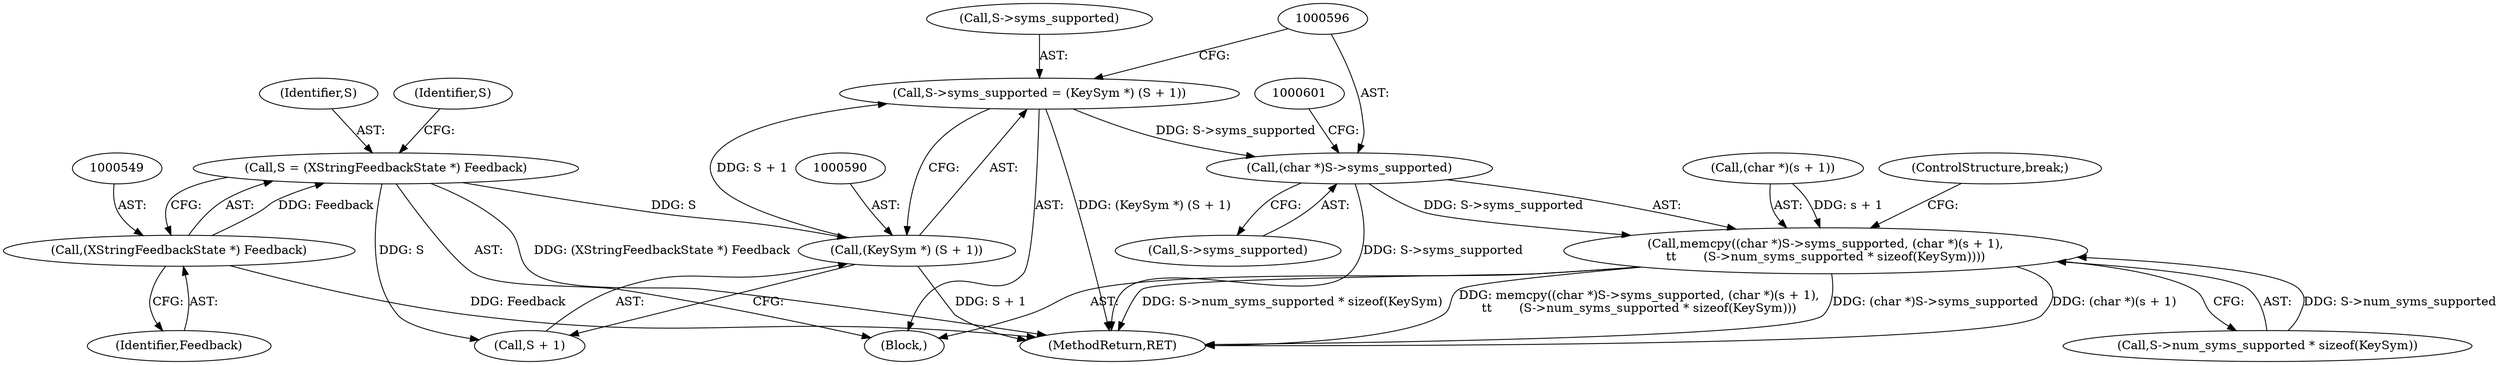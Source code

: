 digraph "0_libXi_19a9cd607de73947fcfb104682f203ffe4e1f4e5_1@pointer" {
"1000595" [label="(Call,(char *)S->syms_supported)"];
"1000585" [label="(Call,S->syms_supported = (KeySym *) (S + 1))"];
"1000589" [label="(Call,(KeySym *) (S + 1))"];
"1000546" [label="(Call,S = (XStringFeedbackState *) Feedback)"];
"1000548" [label="(Call,(XStringFeedbackState *) Feedback)"];
"1000594" [label="(Call,memcpy((char *)S->syms_supported, (char *)(s + 1),\n\t\t       (S->num_syms_supported * sizeof(KeySym))))"];
"1000600" [label="(Call,(char *)(s + 1))"];
"1000547" [label="(Identifier,S)"];
"1000585" [label="(Call,S->syms_supported = (KeySym *) (S + 1))"];
"1000611" [label="(ControlStructure,break;)"];
"1000594" [label="(Call,memcpy((char *)S->syms_supported, (char *)(s + 1),\n\t\t       (S->num_syms_supported * sizeof(KeySym))))"];
"1000589" [label="(Call,(KeySym *) (S + 1))"];
"1000591" [label="(Call,S + 1)"];
"1000597" [label="(Call,S->syms_supported)"];
"1000538" [label="(Block,)"];
"1000737" [label="(MethodReturn,RET)"];
"1000550" [label="(Identifier,Feedback)"];
"1000548" [label="(Call,(XStringFeedbackState *) Feedback)"];
"1000586" [label="(Call,S->syms_supported)"];
"1000546" [label="(Call,S = (XStringFeedbackState *) Feedback)"];
"1000595" [label="(Call,(char *)S->syms_supported)"];
"1000605" [label="(Call,S->num_syms_supported * sizeof(KeySym))"];
"1000553" [label="(Identifier,S)"];
"1000595" -> "1000594"  [label="AST: "];
"1000595" -> "1000597"  [label="CFG: "];
"1000596" -> "1000595"  [label="AST: "];
"1000597" -> "1000595"  [label="AST: "];
"1000601" -> "1000595"  [label="CFG: "];
"1000595" -> "1000737"  [label="DDG: S->syms_supported"];
"1000595" -> "1000594"  [label="DDG: S->syms_supported"];
"1000585" -> "1000595"  [label="DDG: S->syms_supported"];
"1000585" -> "1000538"  [label="AST: "];
"1000585" -> "1000589"  [label="CFG: "];
"1000586" -> "1000585"  [label="AST: "];
"1000589" -> "1000585"  [label="AST: "];
"1000596" -> "1000585"  [label="CFG: "];
"1000585" -> "1000737"  [label="DDG: (KeySym *) (S + 1)"];
"1000589" -> "1000585"  [label="DDG: S + 1"];
"1000589" -> "1000591"  [label="CFG: "];
"1000590" -> "1000589"  [label="AST: "];
"1000591" -> "1000589"  [label="AST: "];
"1000589" -> "1000737"  [label="DDG: S + 1"];
"1000546" -> "1000589"  [label="DDG: S"];
"1000546" -> "1000538"  [label="AST: "];
"1000546" -> "1000548"  [label="CFG: "];
"1000547" -> "1000546"  [label="AST: "];
"1000548" -> "1000546"  [label="AST: "];
"1000553" -> "1000546"  [label="CFG: "];
"1000546" -> "1000737"  [label="DDG: (XStringFeedbackState *) Feedback"];
"1000548" -> "1000546"  [label="DDG: Feedback"];
"1000546" -> "1000591"  [label="DDG: S"];
"1000548" -> "1000550"  [label="CFG: "];
"1000549" -> "1000548"  [label="AST: "];
"1000550" -> "1000548"  [label="AST: "];
"1000548" -> "1000737"  [label="DDG: Feedback"];
"1000594" -> "1000538"  [label="AST: "];
"1000594" -> "1000605"  [label="CFG: "];
"1000600" -> "1000594"  [label="AST: "];
"1000605" -> "1000594"  [label="AST: "];
"1000611" -> "1000594"  [label="CFG: "];
"1000594" -> "1000737"  [label="DDG: (char *)S->syms_supported"];
"1000594" -> "1000737"  [label="DDG: (char *)(s + 1)"];
"1000594" -> "1000737"  [label="DDG: S->num_syms_supported * sizeof(KeySym)"];
"1000594" -> "1000737"  [label="DDG: memcpy((char *)S->syms_supported, (char *)(s + 1),\n\t\t       (S->num_syms_supported * sizeof(KeySym)))"];
"1000600" -> "1000594"  [label="DDG: s + 1"];
"1000605" -> "1000594"  [label="DDG: S->num_syms_supported"];
}
